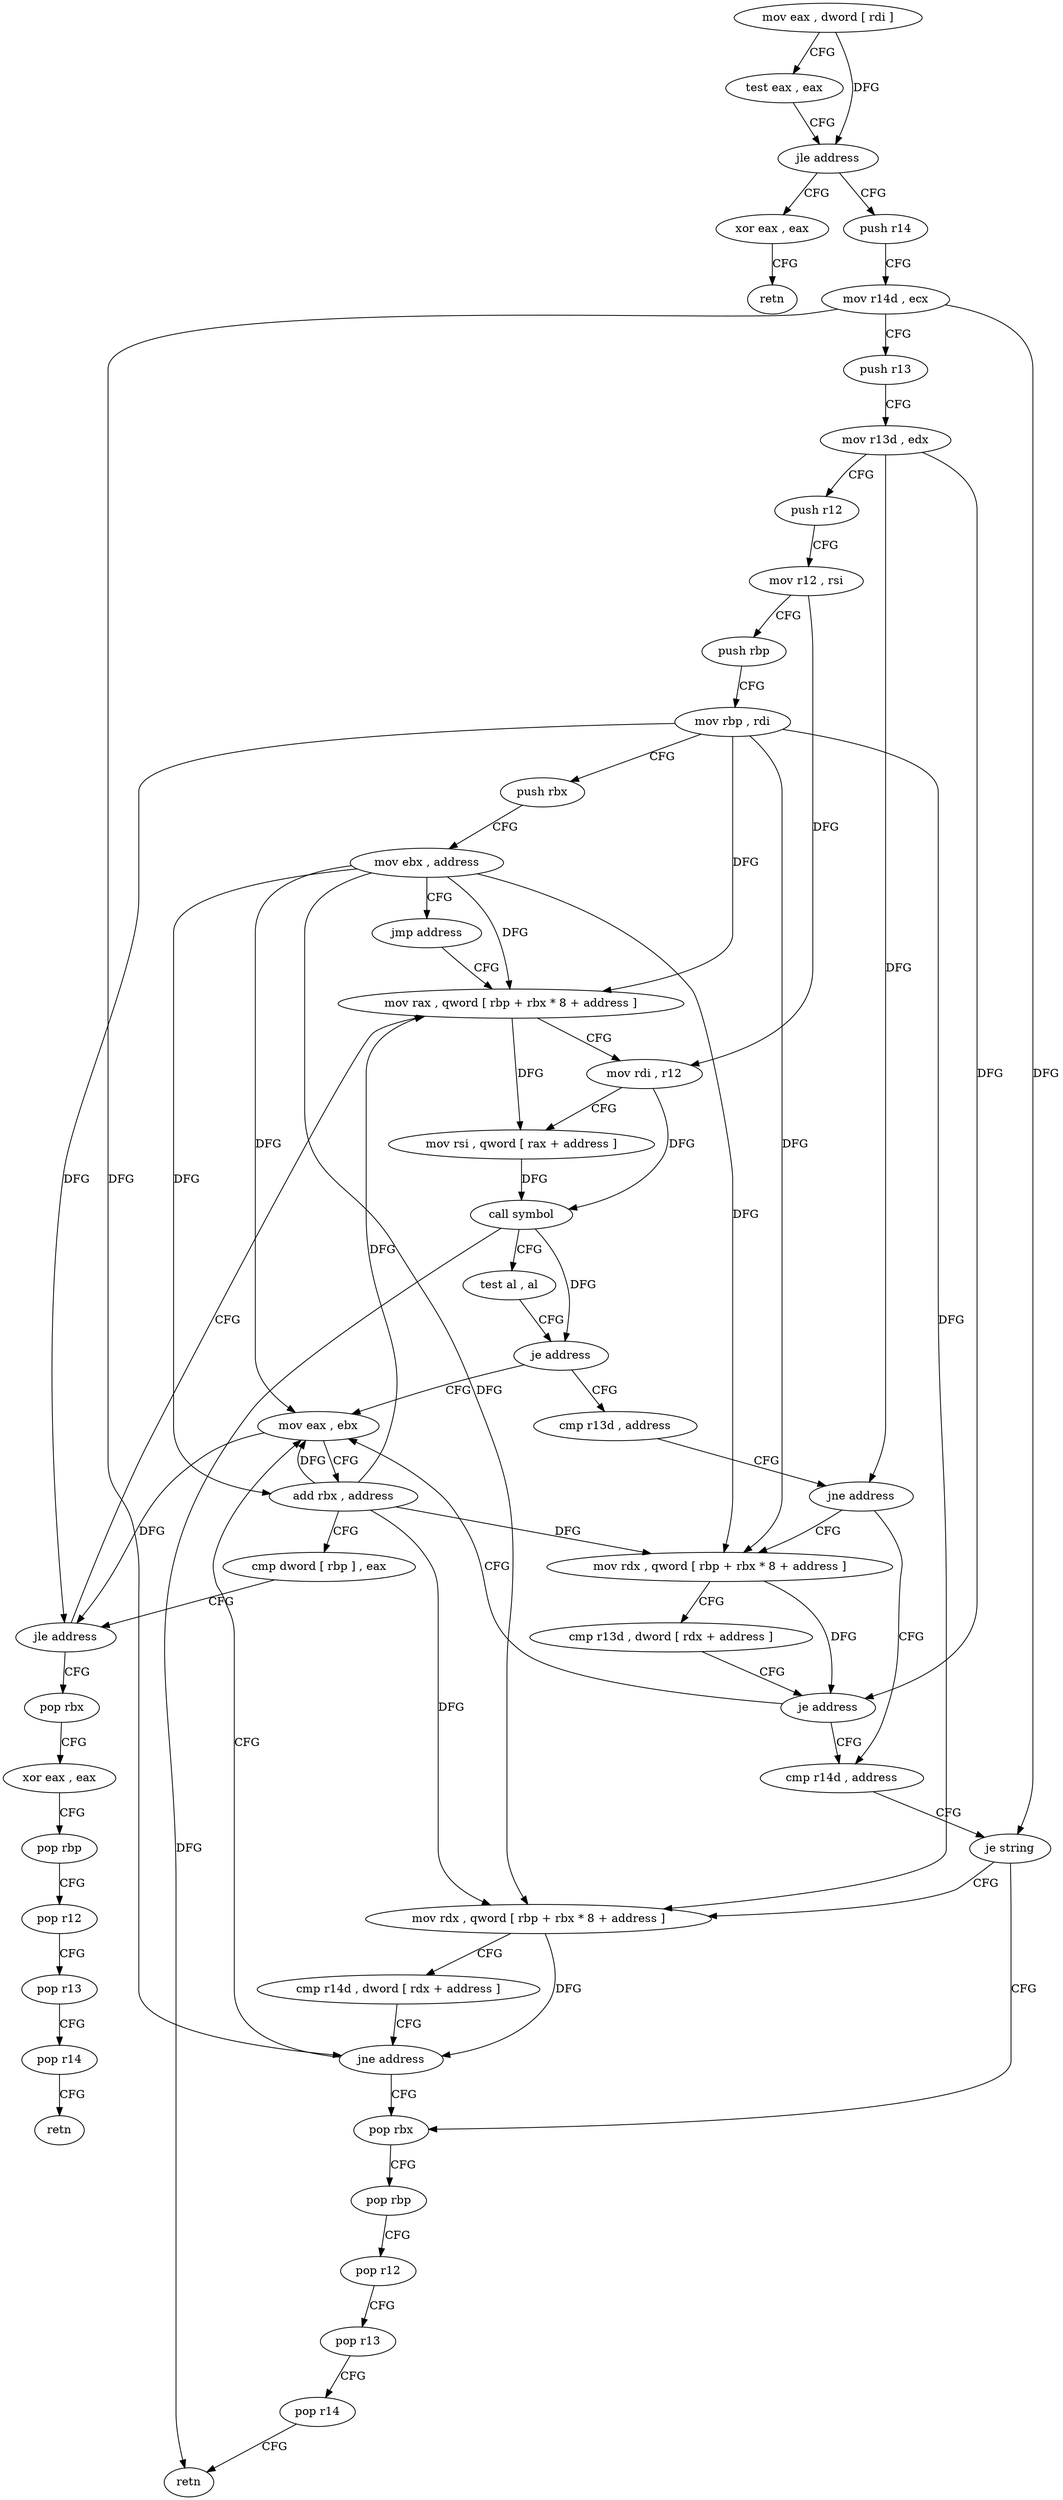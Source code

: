 digraph "func" {
"146464" [label = "mov eax , dword [ rdi ]" ]
"146466" [label = "test eax , eax" ]
"146468" [label = "jle address" ]
"146595" [label = "xor eax , eax" ]
"146470" [label = "push r14" ]
"146597" [label = "retn" ]
"146472" [label = "mov r14d , ecx" ]
"146475" [label = "push r13" ]
"146477" [label = "mov r13d , edx" ]
"146480" [label = "push r12" ]
"146482" [label = "mov r12 , rsi" ]
"146485" [label = "push rbp" ]
"146486" [label = "mov rbp , rdi" ]
"146489" [label = "push rbx" ]
"146490" [label = "mov ebx , address" ]
"146495" [label = "jmp address" ]
"146526" [label = "mov rax , qword [ rbp + rbx * 8 + address ]" ]
"146531" [label = "mov rdi , r12" ]
"146534" [label = "mov rsi , qword [ rax + address ]" ]
"146538" [label = "call symbol" ]
"146543" [label = "test al , al" ]
"146545" [label = "je address" ]
"146515" [label = "mov eax , ebx" ]
"146547" [label = "cmp r13d , address" ]
"146517" [label = "add rbx , address" ]
"146521" [label = "cmp dword [ rbp ] , eax" ]
"146524" [label = "jle address" ]
"146584" [label = "pop rbx" ]
"146551" [label = "jne address" ]
"146504" [label = "mov rdx , qword [ rbp + rbx * 8 + address ]" ]
"146553" [label = "cmp r14d , address" ]
"146585" [label = "xor eax , eax" ]
"146587" [label = "pop rbp" ]
"146588" [label = "pop r12" ]
"146590" [label = "pop r13" ]
"146592" [label = "pop r14" ]
"146594" [label = "retn" ]
"146509" [label = "cmp r13d , dword [ rdx + address ]" ]
"146513" [label = "je address" ]
"146557" [label = "je string" ]
"146570" [label = "pop rbx" ]
"146559" [label = "mov rdx , qword [ rbp + rbx * 8 + address ]" ]
"146571" [label = "pop rbp" ]
"146572" [label = "pop r12" ]
"146574" [label = "pop r13" ]
"146576" [label = "pop r14" ]
"146578" [label = "retn" ]
"146564" [label = "cmp r14d , dword [ rdx + address ]" ]
"146568" [label = "jne address" ]
"146464" -> "146466" [ label = "CFG" ]
"146464" -> "146468" [ label = "DFG" ]
"146466" -> "146468" [ label = "CFG" ]
"146468" -> "146595" [ label = "CFG" ]
"146468" -> "146470" [ label = "CFG" ]
"146595" -> "146597" [ label = "CFG" ]
"146470" -> "146472" [ label = "CFG" ]
"146472" -> "146475" [ label = "CFG" ]
"146472" -> "146557" [ label = "DFG" ]
"146472" -> "146568" [ label = "DFG" ]
"146475" -> "146477" [ label = "CFG" ]
"146477" -> "146480" [ label = "CFG" ]
"146477" -> "146551" [ label = "DFG" ]
"146477" -> "146513" [ label = "DFG" ]
"146480" -> "146482" [ label = "CFG" ]
"146482" -> "146485" [ label = "CFG" ]
"146482" -> "146531" [ label = "DFG" ]
"146485" -> "146486" [ label = "CFG" ]
"146486" -> "146489" [ label = "CFG" ]
"146486" -> "146526" [ label = "DFG" ]
"146486" -> "146524" [ label = "DFG" ]
"146486" -> "146504" [ label = "DFG" ]
"146486" -> "146559" [ label = "DFG" ]
"146489" -> "146490" [ label = "CFG" ]
"146490" -> "146495" [ label = "CFG" ]
"146490" -> "146526" [ label = "DFG" ]
"146490" -> "146515" [ label = "DFG" ]
"146490" -> "146517" [ label = "DFG" ]
"146490" -> "146504" [ label = "DFG" ]
"146490" -> "146559" [ label = "DFG" ]
"146495" -> "146526" [ label = "CFG" ]
"146526" -> "146531" [ label = "CFG" ]
"146526" -> "146534" [ label = "DFG" ]
"146531" -> "146534" [ label = "CFG" ]
"146531" -> "146538" [ label = "DFG" ]
"146534" -> "146538" [ label = "DFG" ]
"146538" -> "146543" [ label = "CFG" ]
"146538" -> "146545" [ label = "DFG" ]
"146538" -> "146578" [ label = "DFG" ]
"146543" -> "146545" [ label = "CFG" ]
"146545" -> "146515" [ label = "CFG" ]
"146545" -> "146547" [ label = "CFG" ]
"146515" -> "146517" [ label = "CFG" ]
"146515" -> "146524" [ label = "DFG" ]
"146547" -> "146551" [ label = "CFG" ]
"146517" -> "146521" [ label = "CFG" ]
"146517" -> "146526" [ label = "DFG" ]
"146517" -> "146515" [ label = "DFG" ]
"146517" -> "146504" [ label = "DFG" ]
"146517" -> "146559" [ label = "DFG" ]
"146521" -> "146524" [ label = "CFG" ]
"146524" -> "146584" [ label = "CFG" ]
"146524" -> "146526" [ label = "CFG" ]
"146584" -> "146585" [ label = "CFG" ]
"146551" -> "146504" [ label = "CFG" ]
"146551" -> "146553" [ label = "CFG" ]
"146504" -> "146509" [ label = "CFG" ]
"146504" -> "146513" [ label = "DFG" ]
"146553" -> "146557" [ label = "CFG" ]
"146585" -> "146587" [ label = "CFG" ]
"146587" -> "146588" [ label = "CFG" ]
"146588" -> "146590" [ label = "CFG" ]
"146590" -> "146592" [ label = "CFG" ]
"146592" -> "146594" [ label = "CFG" ]
"146509" -> "146513" [ label = "CFG" ]
"146513" -> "146553" [ label = "CFG" ]
"146513" -> "146515" [ label = "CFG" ]
"146557" -> "146570" [ label = "CFG" ]
"146557" -> "146559" [ label = "CFG" ]
"146570" -> "146571" [ label = "CFG" ]
"146559" -> "146564" [ label = "CFG" ]
"146559" -> "146568" [ label = "DFG" ]
"146571" -> "146572" [ label = "CFG" ]
"146572" -> "146574" [ label = "CFG" ]
"146574" -> "146576" [ label = "CFG" ]
"146576" -> "146578" [ label = "CFG" ]
"146564" -> "146568" [ label = "CFG" ]
"146568" -> "146515" [ label = "CFG" ]
"146568" -> "146570" [ label = "CFG" ]
}
